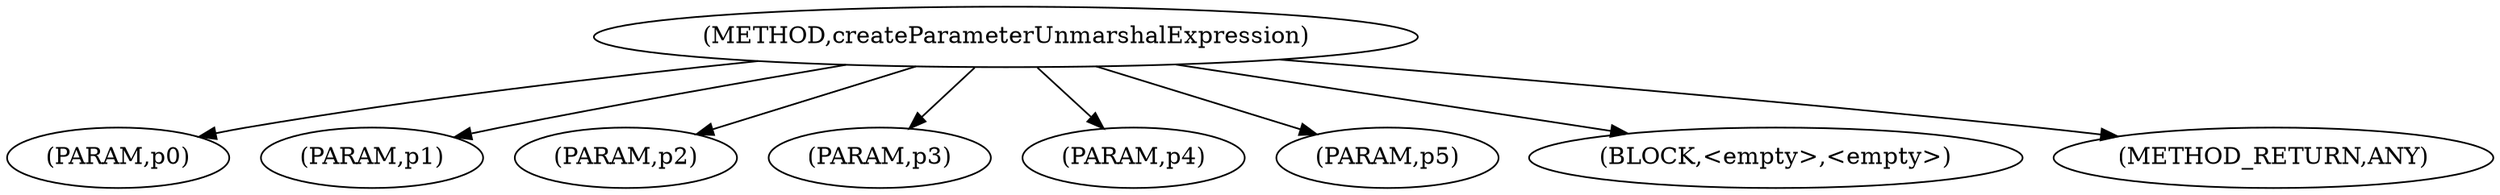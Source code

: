 digraph "createParameterUnmarshalExpression" {  
"1190" [label = <(METHOD,createParameterUnmarshalExpression)> ]
"1191" [label = <(PARAM,p0)> ]
"1192" [label = <(PARAM,p1)> ]
"1193" [label = <(PARAM,p2)> ]
"1194" [label = <(PARAM,p3)> ]
"1195" [label = <(PARAM,p4)> ]
"1196" [label = <(PARAM,p5)> ]
"1197" [label = <(BLOCK,&lt;empty&gt;,&lt;empty&gt;)> ]
"1198" [label = <(METHOD_RETURN,ANY)> ]
  "1190" -> "1191" 
  "1190" -> "1192" 
  "1190" -> "1197" 
  "1190" -> "1193" 
  "1190" -> "1198" 
  "1190" -> "1194" 
  "1190" -> "1195" 
  "1190" -> "1196" 
}
